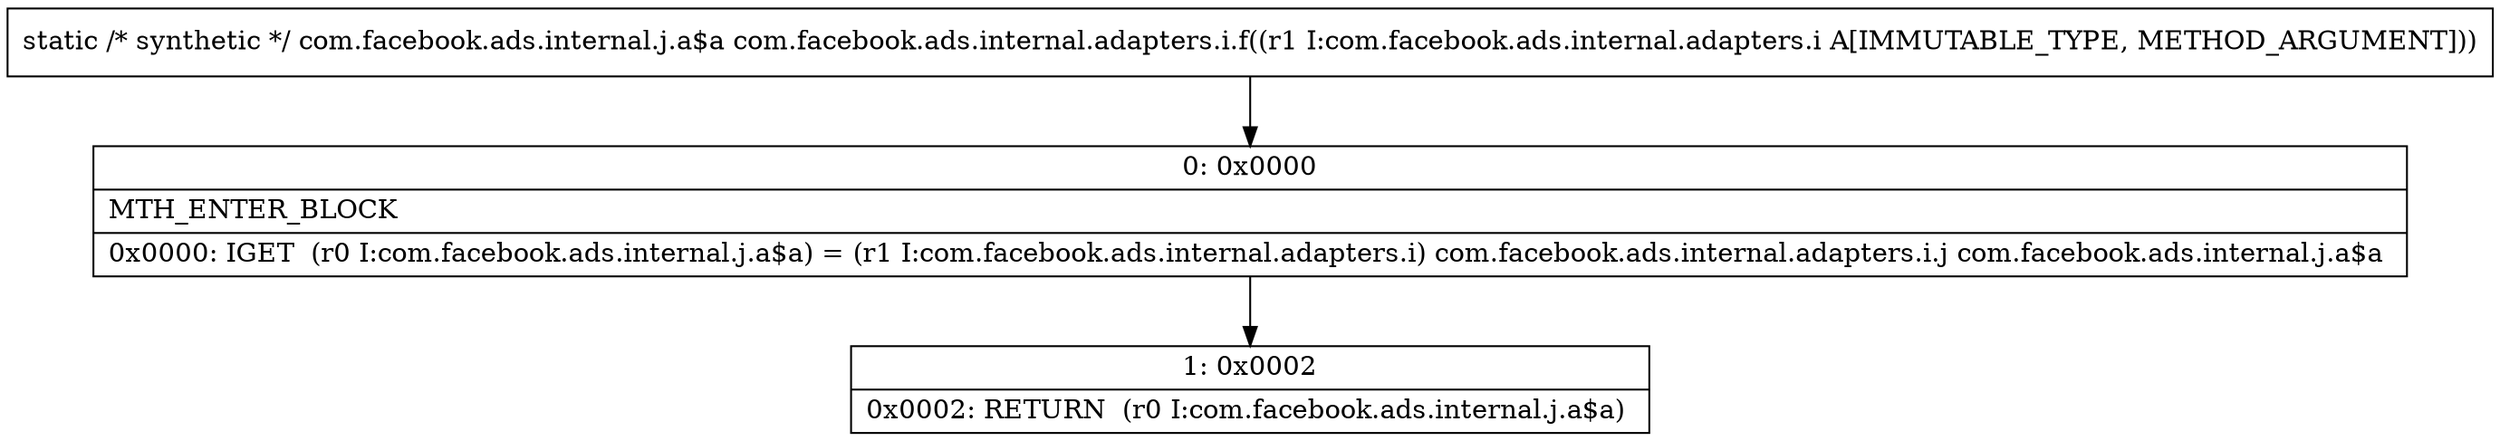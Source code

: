 digraph "CFG forcom.facebook.ads.internal.adapters.i.f(Lcom\/facebook\/ads\/internal\/adapters\/i;)Lcom\/facebook\/ads\/internal\/j\/a$a;" {
Node_0 [shape=record,label="{0\:\ 0x0000|MTH_ENTER_BLOCK\l|0x0000: IGET  (r0 I:com.facebook.ads.internal.j.a$a) = (r1 I:com.facebook.ads.internal.adapters.i) com.facebook.ads.internal.adapters.i.j com.facebook.ads.internal.j.a$a \l}"];
Node_1 [shape=record,label="{1\:\ 0x0002|0x0002: RETURN  (r0 I:com.facebook.ads.internal.j.a$a) \l}"];
MethodNode[shape=record,label="{static \/* synthetic *\/ com.facebook.ads.internal.j.a$a com.facebook.ads.internal.adapters.i.f((r1 I:com.facebook.ads.internal.adapters.i A[IMMUTABLE_TYPE, METHOD_ARGUMENT])) }"];
MethodNode -> Node_0;
Node_0 -> Node_1;
}

